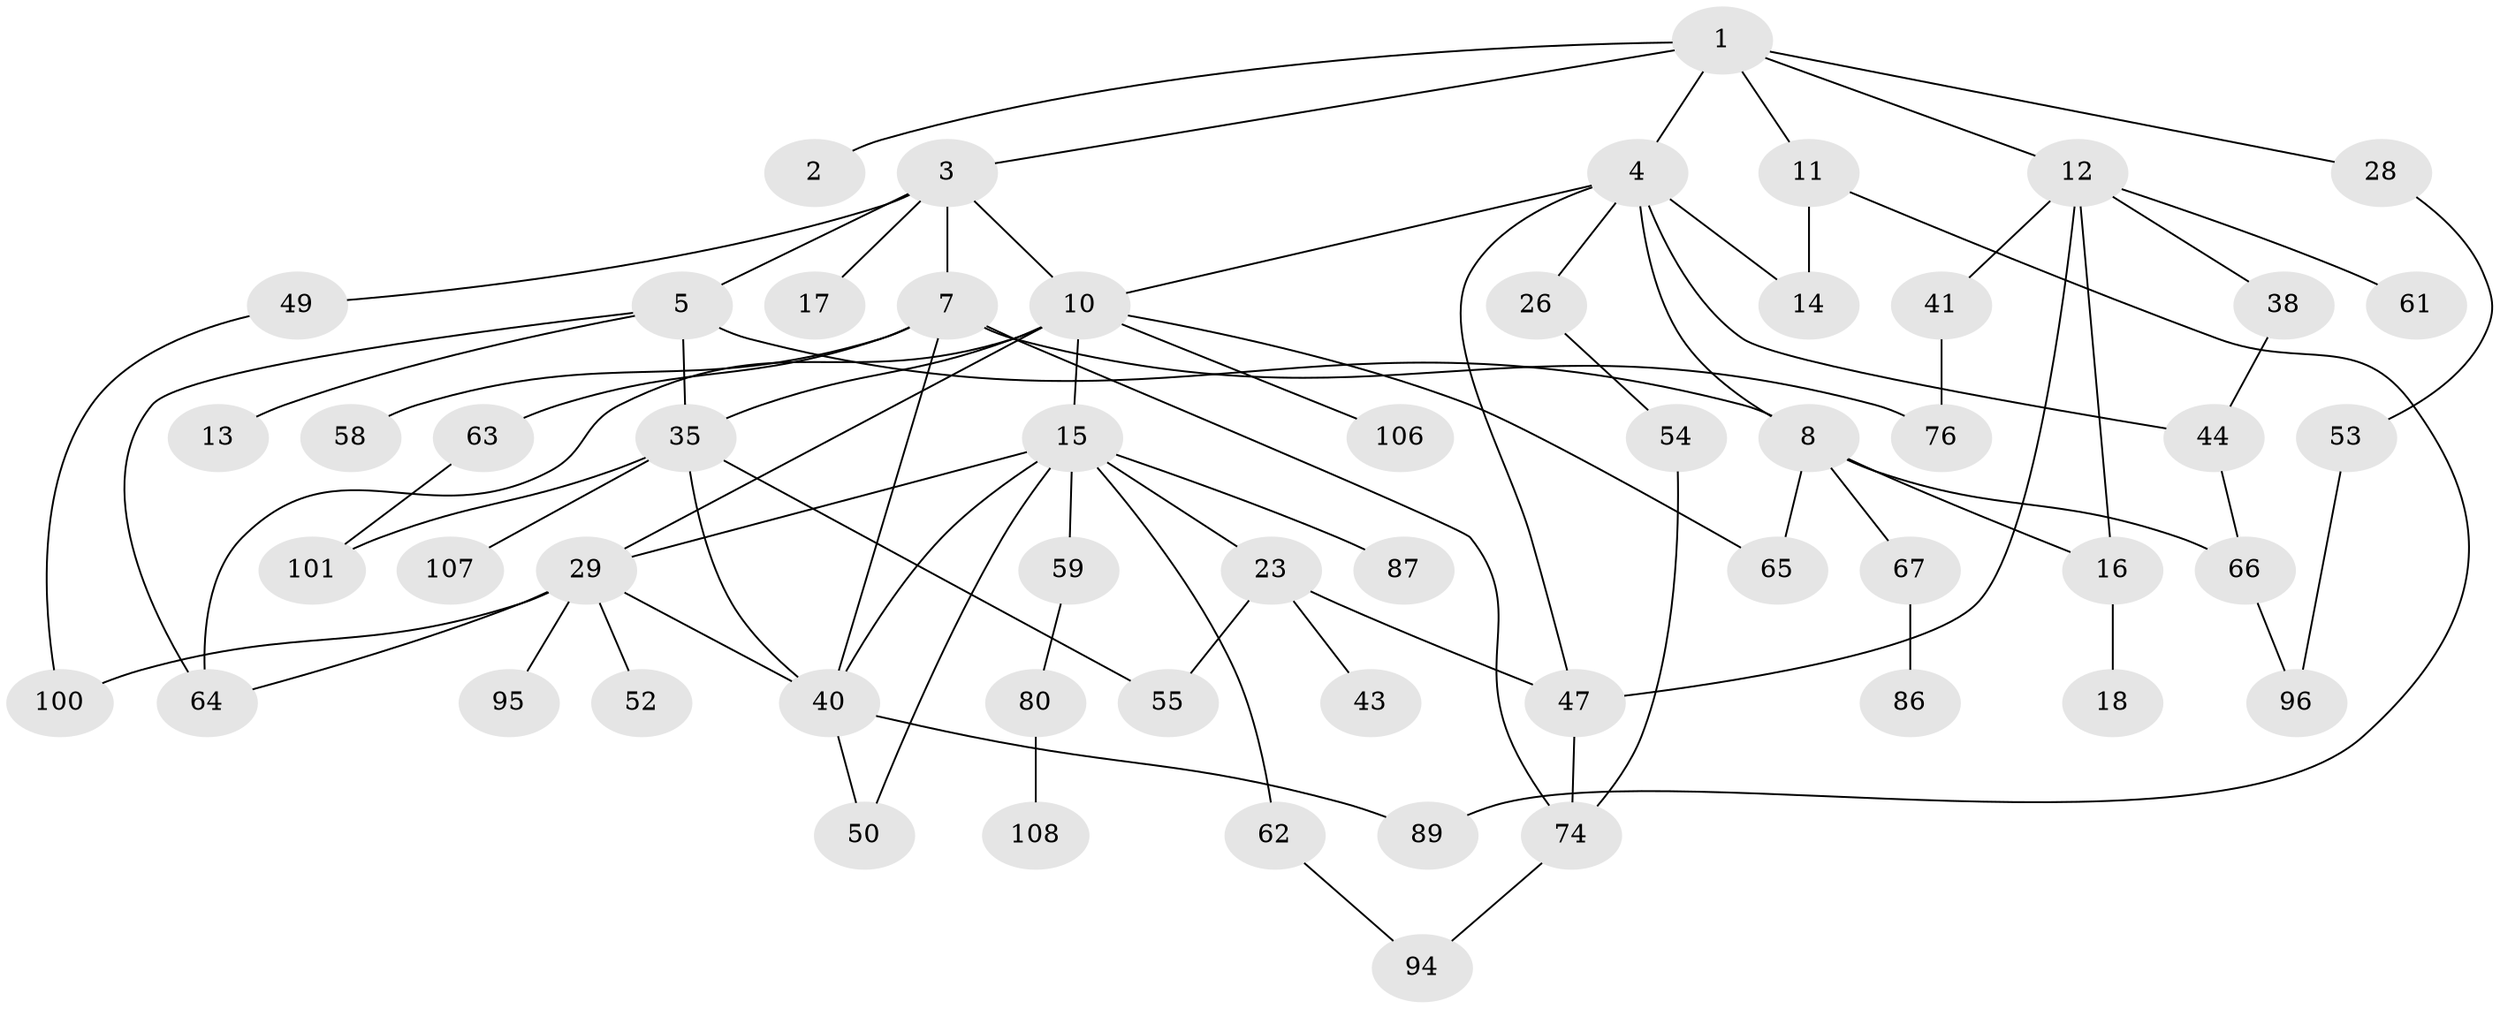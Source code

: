 // original degree distribution, {6: 0.017857142857142856, 2: 0.36607142857142855, 4: 0.11607142857142858, 5: 0.0625, 3: 0.20535714285714285, 7: 0.008928571428571428, 1: 0.22321428571428573}
// Generated by graph-tools (version 1.1) at 2025/13/03/09/25 04:13:16]
// undirected, 56 vertices, 81 edges
graph export_dot {
graph [start="1"]
  node [color=gray90,style=filled];
  1;
  2 [super="+25"];
  3;
  4 [super="+72+6+85"];
  5;
  7 [super="+79+48+75"];
  8 [super="+32"];
  10 [super="+73+24"];
  11;
  12 [super="+56+21+30"];
  13 [super="+22"];
  14 [super="+88"];
  15 [super="+19+42+27"];
  16;
  17 [super="+69"];
  18;
  23 [super="+34"];
  26 [super="+51"];
  28 [super="+90"];
  29 [super="+102+31"];
  35 [super="+57+70"];
  38;
  40 [super="+46+68"];
  41;
  43 [super="+77"];
  44 [super="+45+110"];
  47;
  49 [super="+81"];
  50;
  52;
  53 [super="+111"];
  54;
  55;
  58;
  59 [super="+92"];
  61;
  62;
  63;
  64;
  65 [super="+93+84"];
  66 [super="+78"];
  67;
  74 [super="+97"];
  76;
  80;
  86;
  87;
  89;
  94;
  95;
  96;
  100;
  101;
  106 [super="+109"];
  107;
  108;
  1 -- 2;
  1 -- 3;
  1 -- 4;
  1 -- 11;
  1 -- 12;
  1 -- 28;
  3 -- 5;
  3 -- 7;
  3 -- 17;
  3 -- 49;
  3 -- 10;
  4 -- 8;
  4 -- 10 [weight=2];
  4 -- 44;
  4 -- 14 [weight=2];
  4 -- 47;
  4 -- 26;
  5 -- 8;
  5 -- 13;
  5 -- 35;
  5 -- 64;
  7 -- 63;
  7 -- 58;
  7 -- 74;
  7 -- 76;
  7 -- 40;
  8 -- 16;
  8 -- 67;
  8 -- 65;
  8 -- 66;
  10 -- 15;
  10 -- 64;
  10 -- 106;
  10 -- 65;
  10 -- 35;
  10 -- 29;
  11 -- 14;
  11 -- 89;
  12 -- 41;
  12 -- 61;
  12 -- 16;
  12 -- 38;
  12 -- 47;
  15 -- 23;
  15 -- 50;
  15 -- 29;
  15 -- 87;
  15 -- 59;
  15 -- 62;
  15 -- 40;
  16 -- 18;
  23 -- 55;
  23 -- 43;
  23 -- 47;
  26 -- 54;
  28 -- 53;
  29 -- 95;
  29 -- 64;
  29 -- 40;
  29 -- 100;
  29 -- 52;
  35 -- 101;
  35 -- 40;
  35 -- 107;
  35 -- 55;
  38 -- 44;
  40 -- 50;
  40 -- 89;
  41 -- 76;
  44 -- 66;
  47 -- 74;
  49 -- 100;
  53 -- 96;
  54 -- 74;
  59 -- 80;
  62 -- 94;
  63 -- 101;
  66 -- 96;
  67 -- 86;
  74 -- 94;
  80 -- 108;
}
